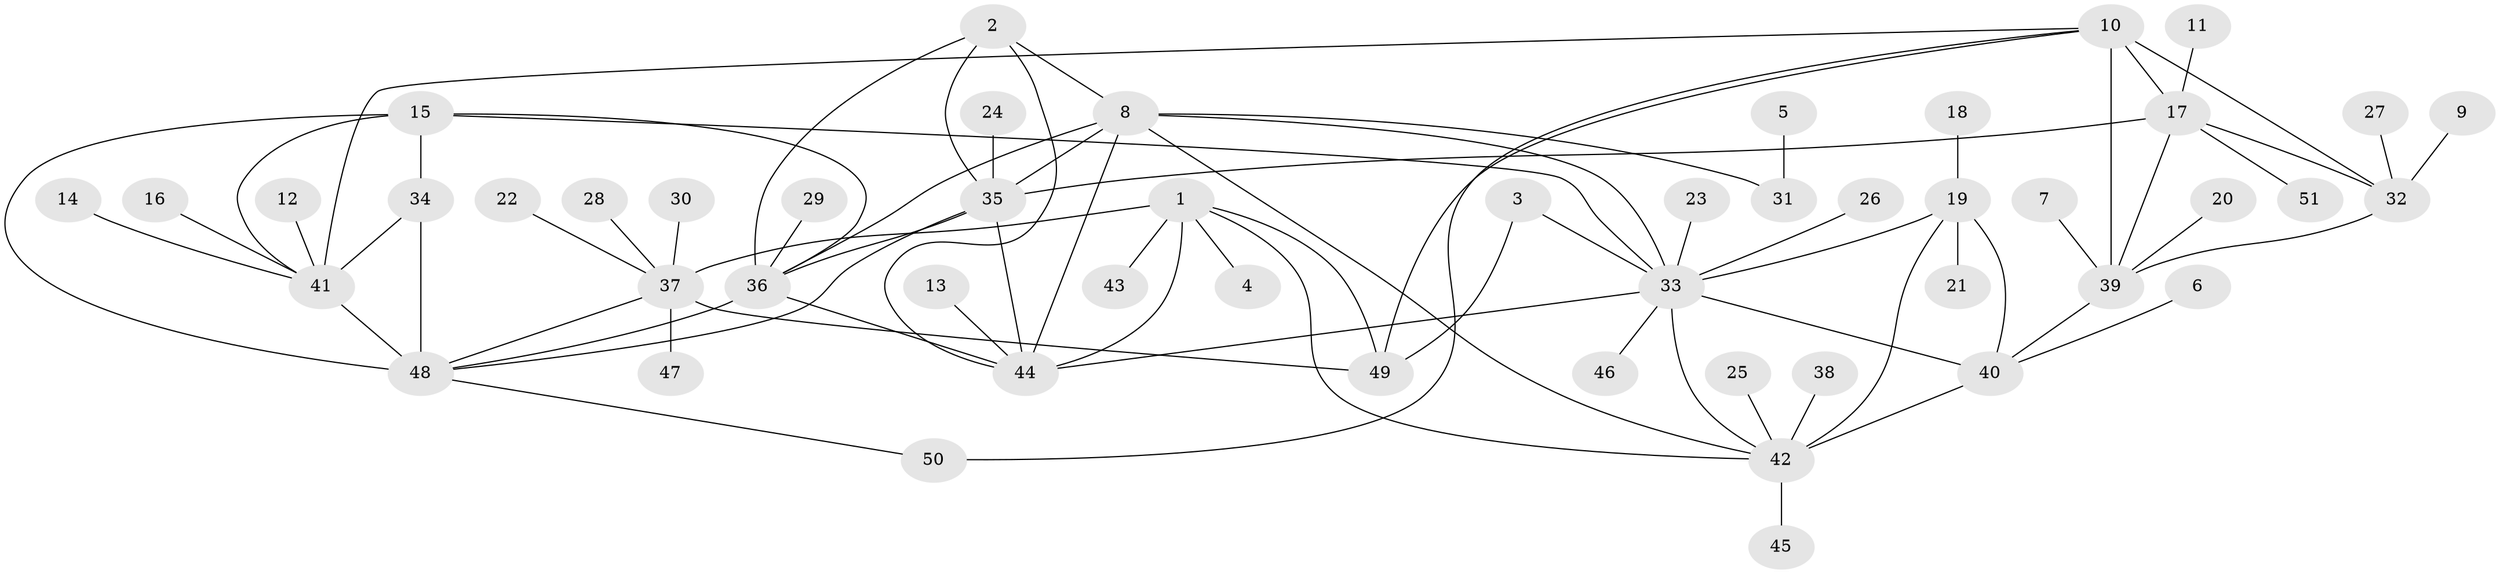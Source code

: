 // original degree distribution, {7: 0.06930693069306931, 6: 0.0297029702970297, 4: 0.0594059405940594, 10: 0.019801980198019802, 8: 0.0594059405940594, 11: 0.009900990099009901, 5: 0.019801980198019802, 9: 0.019801980198019802, 1: 0.5445544554455446, 2: 0.15841584158415842, 3: 0.009900990099009901}
// Generated by graph-tools (version 1.1) at 2025/26/03/09/25 03:26:43]
// undirected, 51 vertices, 78 edges
graph export_dot {
graph [start="1"]
  node [color=gray90,style=filled];
  1;
  2;
  3;
  4;
  5;
  6;
  7;
  8;
  9;
  10;
  11;
  12;
  13;
  14;
  15;
  16;
  17;
  18;
  19;
  20;
  21;
  22;
  23;
  24;
  25;
  26;
  27;
  28;
  29;
  30;
  31;
  32;
  33;
  34;
  35;
  36;
  37;
  38;
  39;
  40;
  41;
  42;
  43;
  44;
  45;
  46;
  47;
  48;
  49;
  50;
  51;
  1 -- 4 [weight=1.0];
  1 -- 37 [weight=3.0];
  1 -- 42 [weight=1.0];
  1 -- 43 [weight=1.0];
  1 -- 44 [weight=2.0];
  1 -- 49 [weight=3.0];
  2 -- 8 [weight=1.0];
  2 -- 35 [weight=1.0];
  2 -- 36 [weight=1.0];
  2 -- 44 [weight=1.0];
  3 -- 33 [weight=1.0];
  3 -- 49 [weight=1.0];
  5 -- 31 [weight=1.0];
  6 -- 40 [weight=1.0];
  7 -- 39 [weight=1.0];
  8 -- 31 [weight=1.0];
  8 -- 33 [weight=1.0];
  8 -- 35 [weight=1.0];
  8 -- 36 [weight=1.0];
  8 -- 42 [weight=1.0];
  8 -- 44 [weight=1.0];
  9 -- 32 [weight=1.0];
  10 -- 17 [weight=2.0];
  10 -- 32 [weight=2.0];
  10 -- 39 [weight=2.0];
  10 -- 41 [weight=1.0];
  10 -- 49 [weight=2.0];
  10 -- 50 [weight=1.0];
  11 -- 17 [weight=1.0];
  12 -- 41 [weight=1.0];
  13 -- 44 [weight=1.0];
  14 -- 41 [weight=1.0];
  15 -- 33 [weight=1.0];
  15 -- 34 [weight=1.0];
  15 -- 36 [weight=1.0];
  15 -- 41 [weight=1.0];
  15 -- 48 [weight=2.0];
  16 -- 41 [weight=1.0];
  17 -- 32 [weight=1.0];
  17 -- 35 [weight=1.0];
  17 -- 39 [weight=1.0];
  17 -- 51 [weight=1.0];
  18 -- 19 [weight=1.0];
  19 -- 21 [weight=1.0];
  19 -- 33 [weight=1.0];
  19 -- 40 [weight=1.0];
  19 -- 42 [weight=2.0];
  20 -- 39 [weight=1.0];
  22 -- 37 [weight=1.0];
  23 -- 33 [weight=1.0];
  24 -- 35 [weight=1.0];
  25 -- 42 [weight=1.0];
  26 -- 33 [weight=1.0];
  27 -- 32 [weight=1.0];
  28 -- 37 [weight=1.0];
  29 -- 36 [weight=1.0];
  30 -- 37 [weight=1.0];
  32 -- 39 [weight=1.0];
  33 -- 40 [weight=1.0];
  33 -- 42 [weight=2.0];
  33 -- 44 [weight=1.0];
  33 -- 46 [weight=1.0];
  34 -- 41 [weight=1.0];
  34 -- 48 [weight=2.0];
  35 -- 36 [weight=1.0];
  35 -- 44 [weight=1.0];
  35 -- 48 [weight=1.0];
  36 -- 44 [weight=1.0];
  36 -- 48 [weight=1.0];
  37 -- 47 [weight=1.0];
  37 -- 48 [weight=1.0];
  37 -- 49 [weight=1.0];
  38 -- 42 [weight=1.0];
  39 -- 40 [weight=1.0];
  40 -- 42 [weight=2.0];
  41 -- 48 [weight=2.0];
  42 -- 45 [weight=1.0];
  48 -- 50 [weight=1.0];
}
